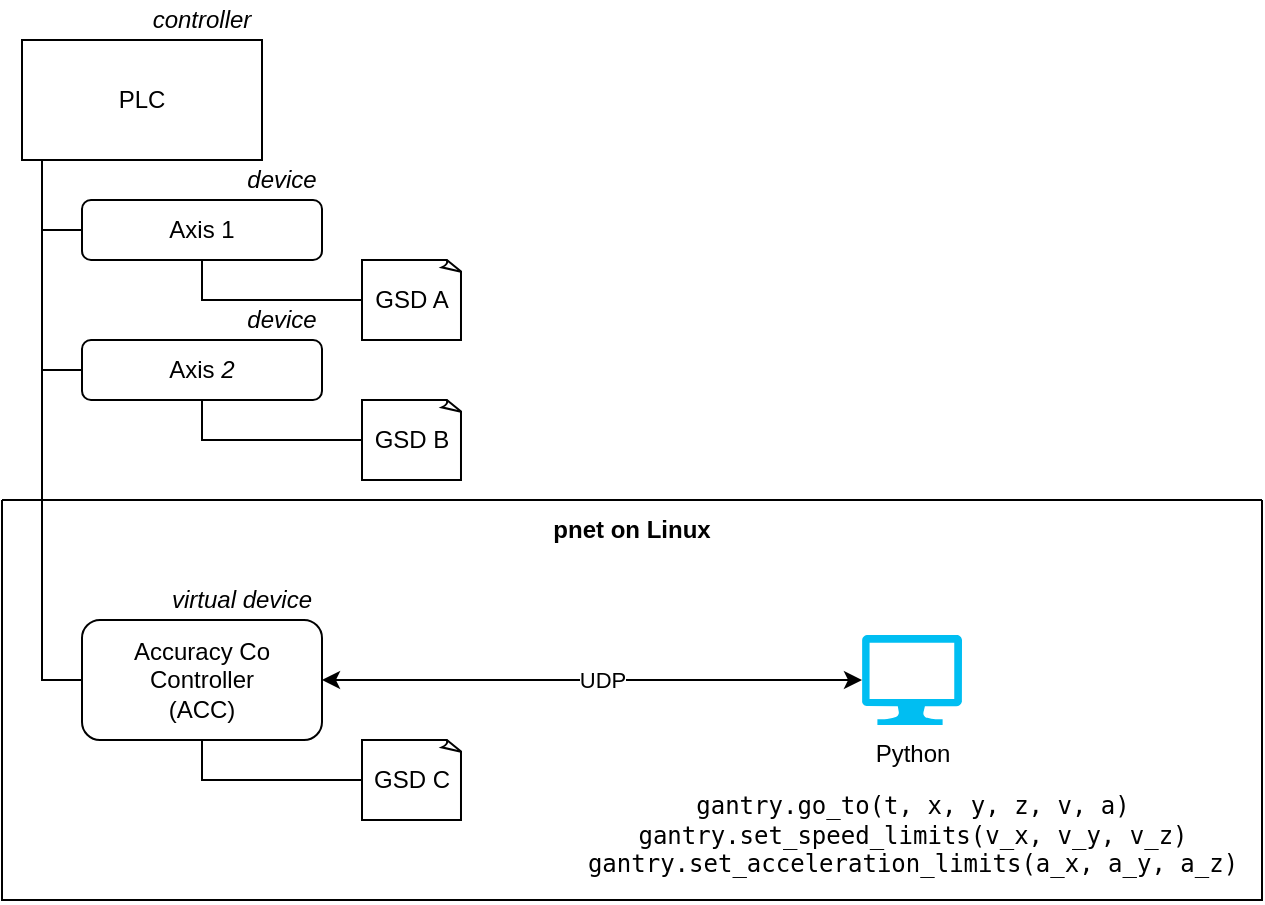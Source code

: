 <mxfile version="20.5.3" type="embed"><diagram id="7lGQXFfnrCM3LfUt94uL" name="Page-1"><mxGraphModel dx="1227" dy="815" grid="1" gridSize="10" guides="1" tooltips="1" connect="1" arrows="1" fold="1" page="1" pageScale="1" pageWidth="850" pageHeight="1100" math="0" shadow="0"><root><mxCell id="0"/><mxCell id="1" parent="0"/><mxCell id="hQnvw_6kECJiyrSSrivd-7" style="edgeStyle=orthogonalEdgeStyle;rounded=0;orthogonalLoop=1;jettySize=auto;html=1;exitX=0;exitY=1;exitDx=0;exitDy=0;entryX=0;entryY=0.5;entryDx=0;entryDy=0;strokeColor=default;endArrow=none;endFill=0;" parent="1" source="hQnvw_6kECJiyrSSrivd-1" target="hQnvw_6kECJiyrSSrivd-4" edge="1"><mxGeometry relative="1" as="geometry"><Array as="points"><mxPoint x="180" y="180"/><mxPoint x="180" y="215"/></Array></mxGeometry></mxCell><mxCell id="hQnvw_6kECJiyrSSrivd-1" value="&lt;div&gt;PLC&lt;/div&gt;" style="rounded=0;whiteSpace=wrap;html=1;" parent="1" vertex="1"><mxGeometry x="170" y="120" width="120" height="60" as="geometry"/></mxCell><mxCell id="hQnvw_6kECJiyrSSrivd-4" value="&lt;div&gt;Axis 1&lt;/div&gt;" style="rounded=1;whiteSpace=wrap;html=1;" parent="1" vertex="1"><mxGeometry x="200" y="200" width="120" height="30" as="geometry"/></mxCell><mxCell id="hQnvw_6kECJiyrSSrivd-10" style="edgeStyle=orthogonalEdgeStyle;rounded=0;orthogonalLoop=1;jettySize=auto;html=1;exitX=0;exitY=0.5;exitDx=0;exitDy=0;strokeColor=default;endArrow=none;endFill=0;" parent="1" source="hQnvw_6kECJiyrSSrivd-8" edge="1"><mxGeometry relative="1" as="geometry"><mxPoint x="180" y="210" as="targetPoint"/></mxGeometry></mxCell><mxCell id="hQnvw_6kECJiyrSSrivd-8" value="&lt;div&gt;Axis &lt;i&gt;2&lt;/i&gt;&lt;br&gt;&lt;/div&gt;" style="rounded=1;whiteSpace=wrap;html=1;" parent="1" vertex="1"><mxGeometry x="200" y="270" width="120" height="30" as="geometry"/></mxCell><mxCell id="hQnvw_6kECJiyrSSrivd-11" style="edgeStyle=orthogonalEdgeStyle;rounded=0;orthogonalLoop=1;jettySize=auto;html=1;exitX=0;exitY=0.5;exitDx=0;exitDy=0;strokeColor=default;endArrow=none;endFill=0;" parent="1" source="hQnvw_6kECJiyrSSrivd-9" edge="1"><mxGeometry relative="1" as="geometry"><mxPoint x="180" y="260" as="targetPoint"/></mxGeometry></mxCell><mxCell id="hQnvw_6kECJiyrSSrivd-12" value="&lt;i&gt;device&lt;/i&gt;" style="text;html=1;strokeColor=none;fillColor=none;align=center;verticalAlign=middle;whiteSpace=wrap;rounded=0;" parent="1" vertex="1"><mxGeometry x="280" y="180" width="40" height="20" as="geometry"/></mxCell><mxCell id="hQnvw_6kECJiyrSSrivd-13" value="&lt;i&gt;device&lt;/i&gt;" style="text;html=1;strokeColor=none;fillColor=none;align=center;verticalAlign=middle;whiteSpace=wrap;rounded=0;" parent="1" vertex="1"><mxGeometry x="280" y="250" width="40" height="20" as="geometry"/></mxCell><mxCell id="hQnvw_6kECJiyrSSrivd-15" value="&lt;i&gt;controller&lt;/i&gt;" style="text;html=1;strokeColor=none;fillColor=none;align=center;verticalAlign=middle;whiteSpace=wrap;rounded=0;" parent="1" vertex="1"><mxGeometry x="230" y="100" width="60" height="20" as="geometry"/></mxCell><mxCell id="hQnvw_6kECJiyrSSrivd-22" style="edgeStyle=orthogonalEdgeStyle;rounded=0;orthogonalLoop=1;jettySize=auto;html=1;entryX=0.5;entryY=1;entryDx=0;entryDy=0;strokeColor=default;endArrow=none;endFill=0;" parent="1" source="hQnvw_6kECJiyrSSrivd-18" target="hQnvw_6kECJiyrSSrivd-4" edge="1"><mxGeometry relative="1" as="geometry"/></mxCell><mxCell id="hQnvw_6kECJiyrSSrivd-18" value="GSD A" style="whiteSpace=wrap;html=1;shape=mxgraph.basic.document" parent="1" vertex="1"><mxGeometry x="340" y="230" width="50" height="40" as="geometry"/></mxCell><mxCell id="hQnvw_6kECJiyrSSrivd-21" style="edgeStyle=orthogonalEdgeStyle;rounded=0;orthogonalLoop=1;jettySize=auto;html=1;entryX=0.5;entryY=1;entryDx=0;entryDy=0;strokeColor=default;endArrow=none;endFill=0;" parent="1" source="hQnvw_6kECJiyrSSrivd-20" target="hQnvw_6kECJiyrSSrivd-8" edge="1"><mxGeometry relative="1" as="geometry"/></mxCell><mxCell id="hQnvw_6kECJiyrSSrivd-20" value="GSD B" style="whiteSpace=wrap;html=1;shape=mxgraph.basic.document" parent="1" vertex="1"><mxGeometry x="340" y="300" width="50" height="40" as="geometry"/></mxCell><mxCell id="hQnvw_6kECJiyrSSrivd-25" value="&#10;&#10;pnet on Linux" style="swimlane;startSize=0;" parent="1" vertex="1"><mxGeometry x="160" y="350" width="630" height="200" as="geometry"><mxRectangle x="160" y="350" width="50" height="40" as="alternateBounds"/></mxGeometry></mxCell><mxCell id="hQnvw_6kECJiyrSSrivd-9" value="&lt;div&gt;Accuracy Co Controller&lt;/div&gt;&lt;div&gt;(ACC)&lt;/div&gt;" style="rounded=1;whiteSpace=wrap;html=1;" parent="hQnvw_6kECJiyrSSrivd-25" vertex="1"><mxGeometry x="40" y="60" width="120" height="60" as="geometry"/></mxCell><mxCell id="hQnvw_6kECJiyrSSrivd-16" value="&lt;i&gt;virtual device&lt;/i&gt;" style="text;html=1;strokeColor=none;fillColor=none;align=center;verticalAlign=middle;whiteSpace=wrap;rounded=0;" parent="hQnvw_6kECJiyrSSrivd-25" vertex="1"><mxGeometry x="80" y="40" width="80" height="20" as="geometry"/></mxCell><mxCell id="hQnvw_6kECJiyrSSrivd-24" style="edgeStyle=orthogonalEdgeStyle;rounded=0;orthogonalLoop=1;jettySize=auto;html=1;exitX=0;exitY=0.5;exitDx=0;exitDy=0;exitPerimeter=0;strokeColor=default;endArrow=none;endFill=0;entryX=0.5;entryY=1;entryDx=0;entryDy=0;" parent="hQnvw_6kECJiyrSSrivd-25" source="hQnvw_6kECJiyrSSrivd-23" target="hQnvw_6kECJiyrSSrivd-9" edge="1"><mxGeometry relative="1" as="geometry"/></mxCell><mxCell id="hQnvw_6kECJiyrSSrivd-23" value="GSD C" style="whiteSpace=wrap;html=1;shape=mxgraph.basic.document" parent="hQnvw_6kECJiyrSSrivd-25" vertex="1"><mxGeometry x="180" y="120" width="50" height="40" as="geometry"/></mxCell><mxCell id="kAhAt_XjZ6wsbJzak4BN-2" style="edgeStyle=orthogonalEdgeStyle;rounded=0;orthogonalLoop=1;jettySize=auto;html=1;startArrow=classic;startFill=1;" parent="1" source="kAhAt_XjZ6wsbJzak4BN-1" target="hQnvw_6kECJiyrSSrivd-9" edge="1"><mxGeometry relative="1" as="geometry"/></mxCell><mxCell id="kAhAt_XjZ6wsbJzak4BN-5" value="UDP" style="edgeLabel;html=1;align=center;verticalAlign=middle;resizable=0;points=[];" parent="kAhAt_XjZ6wsbJzak4BN-2" vertex="1" connectable="0"><mxGeometry x="-0.267" y="-2" relative="1" as="geometry"><mxPoint x="-31" y="2" as="offset"/></mxGeometry></mxCell><mxCell id="kAhAt_XjZ6wsbJzak4BN-1" value="&lt;div&gt;Python&lt;/div&gt;&lt;div&gt;&lt;pre&gt;gantry.go_to(t, x, y, z, v, a)&lt;br&gt;gantry.set_speed_limits(v_x, v_y, v_z)&lt;br&gt;gantry.set_acceleration_limits(a_x, a_y, a_z)&lt;/pre&gt;&lt;/div&gt;" style="verticalLabelPosition=bottom;html=1;verticalAlign=top;align=center;strokeColor=none;fillColor=#00BEF2;shape=mxgraph.azure.computer;pointerEvents=1;" parent="1" vertex="1"><mxGeometry x="590" y="417.5" width="50" height="45" as="geometry"/></mxCell></root></mxGraphModel></diagram></mxfile>
